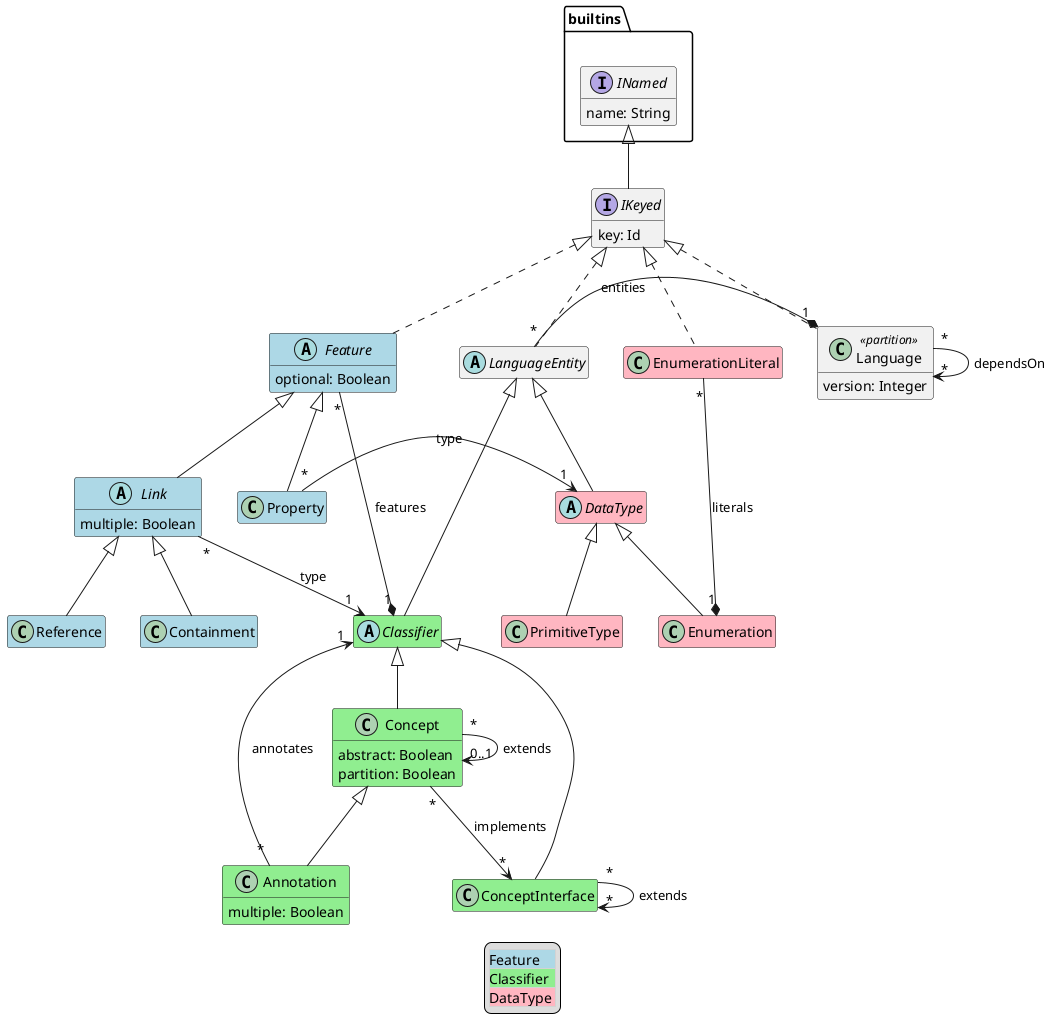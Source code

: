 @startuml
hide empty members

package builtins {
  interface builtins.INamed {
    name: String
  }
}

class Annotation #LightGreen extends Concept {
  multiple: Boolean
}

class Concept #LightGreen extends Classifier {
  abstract: Boolean
  partition: Boolean
}

class ConceptInterface #LightGreen extends Classifier

class Containment #LightBlue extends Link

abstract class DataType #LightPink extends LanguageEntity

class Enumeration #LightPink extends DataType

class EnumerationLiteral #LightPink implements IKeyed

abstract class Feature #LightBlue implements IKeyed {
  optional: Boolean
}

abstract class Classifier #LightGreen extends LanguageEntity

abstract class Link #LightBlue extends Feature {
  multiple: Boolean
}

class Language <<partition>> implements IKeyed {
  version: Integer
}

abstract class LanguageEntity implements IKeyed

interface IKeyed extends builtins.INamed {
  key: Id
}

class PrimitiveType #LightPink extends DataType

class Property #LightBlue extends Feature

class Reference #LightBlue extends Link

' relations:

Annotation "*" --> "1" Classifier: annotates

Concept "*" --> "0..1" Concept: extends
Concept "*" --> "*" ConceptInterface: implements

ConceptInterface "*" --> "*" ConceptInterface: extends

EnumerationLiteral "*" -* "1" Enumeration : literals

Feature "*" -* "1" Classifier: features

Link "*" --> "1" Classifier: type

Language "*" --> "*" Language: dependsOn
LanguageEntity "*" -* "1" Language: entities

Property "*" -> "1" DataType: type

legend
  <#LightGray,#LightGray>| <#LightBlue>Feature |
  | <#LightGreen>Classifier |
  | <#LightPink>DataType |
end legend
@enduml
